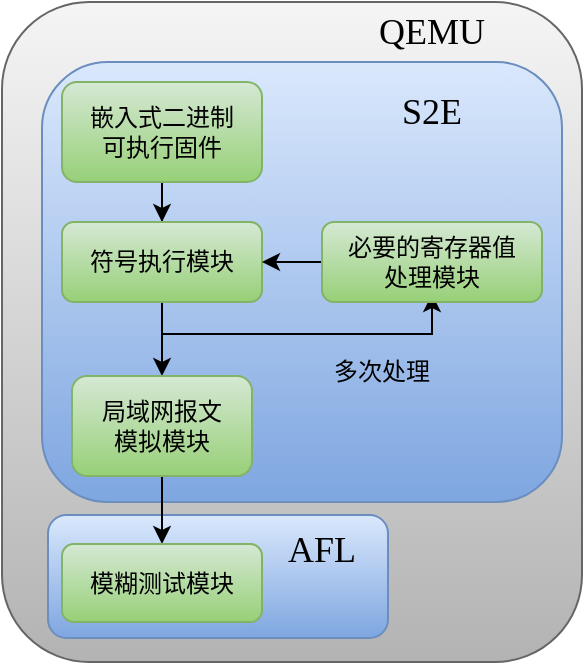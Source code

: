 <mxfile version="18.1.1" type="github" pages="6">
  <diagram id="nE82t7Sst-BgRWtlC8uI" name="系统结构">
    <mxGraphModel dx="1038" dy="527" grid="1" gridSize="10" guides="1" tooltips="1" connect="1" arrows="1" fold="1" page="1" pageScale="1" pageWidth="827" pageHeight="1169" math="0" shadow="0">
      <root>
        <mxCell id="0" />
        <mxCell id="1" parent="0" />
        <mxCell id="rAHRE5KFRPkHDP4VCmhV-14" value="" style="rounded=1;whiteSpace=wrap;html=1;fontFamily=Lucida Console;fillColor=#f5f5f5;gradientColor=#b3b3b3;strokeColor=#666666;" parent="1" vertex="1">
          <mxGeometry x="180" y="130" width="290" height="330" as="geometry" />
        </mxCell>
        <mxCell id="rAHRE5KFRPkHDP4VCmhV-17" value="" style="rounded=1;whiteSpace=wrap;html=1;strokeWidth=1;fontFamily=Lucida Console;fillColor=#dae8fc;gradientColor=#7ea6e0;strokeColor=#6c8ebf;" parent="1" vertex="1">
          <mxGeometry x="200" y="160" width="260" height="220" as="geometry" />
        </mxCell>
        <mxCell id="rAHRE5KFRPkHDP4VCmhV-6" style="edgeStyle=orthogonalEdgeStyle;rounded=0;orthogonalLoop=1;jettySize=auto;html=1;fontFamily=Lucida Console;" parent="1" source="rAHRE5KFRPkHDP4VCmhV-1" target="rAHRE5KFRPkHDP4VCmhV-2" edge="1">
          <mxGeometry relative="1" as="geometry" />
        </mxCell>
        <mxCell id="rAHRE5KFRPkHDP4VCmhV-1" value="&lt;div&gt;嵌入式二进制&lt;/div&gt;&lt;div&gt;可执行固件&lt;/div&gt;" style="rounded=1;whiteSpace=wrap;html=1;fontFamily=Lucida Console;fillColor=#d5e8d4;gradientColor=#97d077;strokeColor=#82b366;" parent="1" vertex="1">
          <mxGeometry x="210" y="170" width="100" height="50" as="geometry" />
        </mxCell>
        <mxCell id="rAHRE5KFRPkHDP4VCmhV-7" style="edgeStyle=orthogonalEdgeStyle;rounded=0;orthogonalLoop=1;jettySize=auto;html=1;fontFamily=Lucida Console;" parent="1" source="rAHRE5KFRPkHDP4VCmhV-2" target="rAHRE5KFRPkHDP4VCmhV-4" edge="1">
          <mxGeometry relative="1" as="geometry" />
        </mxCell>
        <mxCell id="rAHRE5KFRPkHDP4VCmhV-10" style="edgeStyle=orthogonalEdgeStyle;rounded=0;orthogonalLoop=1;jettySize=auto;html=1;entryX=0.5;entryY=1;entryDx=0;entryDy=0;fontFamily=Lucida Console;" parent="1" edge="1">
          <mxGeometry relative="1" as="geometry">
            <Array as="points">
              <mxPoint x="260" y="296" />
              <mxPoint x="395" y="296" />
            </Array>
            <mxPoint x="260" y="276" as="sourcePoint" />
            <mxPoint x="395" y="276" as="targetPoint" />
          </mxGeometry>
        </mxCell>
        <mxCell id="rAHRE5KFRPkHDP4VCmhV-2" value="符号执行模块" style="rounded=1;whiteSpace=wrap;html=1;fontFamily=Lucida Console;fillColor=#d5e8d4;gradientColor=#97d077;strokeColor=#82b366;" parent="1" vertex="1">
          <mxGeometry x="210" y="240" width="100" height="40" as="geometry" />
        </mxCell>
        <mxCell id="rAHRE5KFRPkHDP4VCmhV-11" style="edgeStyle=orthogonalEdgeStyle;rounded=0;orthogonalLoop=1;jettySize=auto;html=1;entryX=1;entryY=0.5;entryDx=0;entryDy=0;fontFamily=Lucida Console;" parent="1" source="rAHRE5KFRPkHDP4VCmhV-3" target="rAHRE5KFRPkHDP4VCmhV-2" edge="1">
          <mxGeometry relative="1" as="geometry" />
        </mxCell>
        <mxCell id="rAHRE5KFRPkHDP4VCmhV-3" value="&lt;div&gt;必要的寄存器值&lt;/div&gt;&lt;div&gt;处理模块&lt;/div&gt;" style="rounded=1;whiteSpace=wrap;html=1;fontFamily=Lucida Console;fillColor=#d5e8d4;gradientColor=#97d077;strokeColor=#82b366;" parent="1" vertex="1">
          <mxGeometry x="340" y="240" width="110" height="40" as="geometry" />
        </mxCell>
        <mxCell id="rAHRE5KFRPkHDP4VCmhV-19" value="" style="rounded=1;whiteSpace=wrap;html=1;fontFamily=Lucida Console;fillColor=#dae8fc;gradientColor=#7ea6e0;strokeColor=#6c8ebf;" parent="1" vertex="1">
          <mxGeometry x="203" y="386.5" width="170" height="61.5" as="geometry" />
        </mxCell>
        <mxCell id="rAHRE5KFRPkHDP4VCmhV-12" style="edgeStyle=orthogonalEdgeStyle;rounded=0;orthogonalLoop=1;jettySize=auto;html=1;entryX=0.5;entryY=0;entryDx=0;entryDy=0;fontFamily=Lucida Console;" parent="1" source="rAHRE5KFRPkHDP4VCmhV-4" target="rAHRE5KFRPkHDP4VCmhV-5" edge="1">
          <mxGeometry relative="1" as="geometry" />
        </mxCell>
        <mxCell id="rAHRE5KFRPkHDP4VCmhV-4" value="&lt;div&gt;局域网报文&lt;/div&gt;&lt;div&gt;模拟模块&lt;/div&gt;" style="rounded=1;whiteSpace=wrap;html=1;fontFamily=Lucida Console;fillColor=#d5e8d4;gradientColor=#97d077;strokeColor=#82b366;" parent="1" vertex="1">
          <mxGeometry x="215" y="317" width="90" height="50" as="geometry" />
        </mxCell>
        <mxCell id="rAHRE5KFRPkHDP4VCmhV-5" value="模糊测试模块" style="rounded=1;whiteSpace=wrap;html=1;fontFamily=Lucida Console;fillColor=#d5e8d4;gradientColor=#97d077;strokeColor=#82b366;" parent="1" vertex="1">
          <mxGeometry x="210" y="401" width="100" height="39" as="geometry" />
        </mxCell>
        <mxCell id="rAHRE5KFRPkHDP4VCmhV-13" value="多次处理" style="text;html=1;strokeColor=none;fillColor=none;align=center;verticalAlign=middle;whiteSpace=wrap;rounded=0;fontFamily=Lucida Console;" parent="1" vertex="1">
          <mxGeometry x="340" y="300" width="60" height="30" as="geometry" />
        </mxCell>
        <mxCell id="rAHRE5KFRPkHDP4VCmhV-15" value="QEMU" style="text;html=1;strokeColor=none;fillColor=none;align=center;verticalAlign=middle;whiteSpace=wrap;rounded=0;dashed=1;fontFamily=Lucida Console;fontSize=18;" parent="1" vertex="1">
          <mxGeometry x="365" y="130" width="60" height="30" as="geometry" />
        </mxCell>
        <mxCell id="rAHRE5KFRPkHDP4VCmhV-18" value="S2E" style="text;html=1;strokeColor=none;fillColor=none;align=center;verticalAlign=middle;whiteSpace=wrap;rounded=0;dashed=1;fontFamily=Lucida Console;fontSize=18;" parent="1" vertex="1">
          <mxGeometry x="365" y="170" width="60" height="30" as="geometry" />
        </mxCell>
        <mxCell id="rAHRE5KFRPkHDP4VCmhV-20" value="AFL" style="text;html=1;strokeColor=none;fillColor=none;align=center;verticalAlign=middle;whiteSpace=wrap;rounded=0;dashed=1;fontFamily=Lucida Console;fontSize=18;" parent="1" vertex="1">
          <mxGeometry x="310" y="388.5" width="60" height="31.5" as="geometry" />
        </mxCell>
      </root>
    </mxGraphModel>
  </diagram>
  <diagram id="QO6tgRFM_uS9HsGCGXgm" name="寄存器">
    <mxGraphModel dx="1038" dy="527" grid="1" gridSize="10" guides="1" tooltips="1" connect="1" arrows="1" fold="1" page="1" pageScale="1" pageWidth="827" pageHeight="1169" math="0" shadow="0">
      <root>
        <mxCell id="0" />
        <mxCell id="1" parent="0" />
        <mxCell id="sjK3bK2tMlIkLwq6b-C--11" style="edgeStyle=orthogonalEdgeStyle;rounded=0;orthogonalLoop=1;jettySize=auto;html=1;entryX=0;entryY=0.5;entryDx=0;entryDy=0;fontFamily=Lucida Console;fontSize=12;" parent="1" source="p0mA4CcjupdVkxjA83lO-1" target="sjK3bK2tMlIkLwq6b-C--1" edge="1">
          <mxGeometry relative="1" as="geometry" />
        </mxCell>
        <mxCell id="xzRoaH3L9oUf6qEcPGD4-3" style="edgeStyle=orthogonalEdgeStyle;rounded=0;orthogonalLoop=1;jettySize=auto;html=1;entryX=0;entryY=0.25;entryDx=0;entryDy=0;" parent="1" source="p0mA4CcjupdVkxjA83lO-1" target="p0mA4CcjupdVkxjA83lO-2" edge="1">
          <mxGeometry relative="1" as="geometry">
            <Array as="points">
              <mxPoint x="150" y="265" />
              <mxPoint x="150" y="138" />
            </Array>
          </mxGeometry>
        </mxCell>
        <mxCell id="p0mA4CcjupdVkxjA83lO-1" value="改变状态" style="rounded=1;whiteSpace=wrap;html=1;fontFamily=Lucida Console;fontSize=12;strokeWidth=1;fillColor=#dae8fc;gradientColor=#7ea6e0;strokeColor=#6c8ebf;" parent="1" vertex="1">
          <mxGeometry x="181.25" y="245" width="74.5" height="30" as="geometry" />
        </mxCell>
        <mxCell id="sjK3bK2tMlIkLwq6b-C--5" style="edgeStyle=orthogonalEdgeStyle;rounded=0;orthogonalLoop=1;jettySize=auto;html=1;fontFamily=Lucida Console;fontSize=12;" parent="1" source="p0mA4CcjupdVkxjA83lO-2" target="p0mA4CcjupdVkxjA83lO-4" edge="1">
          <mxGeometry relative="1" as="geometry" />
        </mxCell>
        <mxCell id="sjK3bK2tMlIkLwq6b-C--14" style="edgeStyle=orthogonalEdgeStyle;rounded=0;orthogonalLoop=1;jettySize=auto;html=1;entryX=0.5;entryY=0;entryDx=0;entryDy=0;fontFamily=Lucida Console;fontSize=12;" parent="1" source="p0mA4CcjupdVkxjA83lO-2" target="sjK3bK2tMlIkLwq6b-C--4" edge="1">
          <mxGeometry relative="1" as="geometry" />
        </mxCell>
        <mxCell id="p0mA4CcjupdVkxjA83lO-2" value="&lt;div style=&quot;font-size: 12px&quot;&gt;监测寄存器写&lt;/div&gt;" style="rounded=1;whiteSpace=wrap;html=1;fontFamily=Lucida Console;fontSize=12;strokeWidth=1;fillColor=#dae8fc;gradientColor=#7ea6e0;strokeColor=#6c8ebf;" parent="1" vertex="1">
          <mxGeometry x="177" y="130" width="83" height="30" as="geometry" />
        </mxCell>
        <mxCell id="sjK3bK2tMlIkLwq6b-C--6" style="edgeStyle=orthogonalEdgeStyle;rounded=0;orthogonalLoop=1;jettySize=auto;html=1;fontFamily=Lucida Console;fontSize=12;" parent="1" source="p0mA4CcjupdVkxjA83lO-4" target="p0mA4CcjupdVkxjA83lO-1" edge="1">
          <mxGeometry relative="1" as="geometry">
            <Array as="points">
              <mxPoint x="218" y="270" />
              <mxPoint x="218" y="270" />
            </Array>
          </mxGeometry>
        </mxCell>
        <mxCell id="xzRoaH3L9oUf6qEcPGD4-1" style="edgeStyle=orthogonalEdgeStyle;rounded=0;orthogonalLoop=1;jettySize=auto;html=1;entryX=0;entryY=0.25;entryDx=0;entryDy=0;" parent="1" source="p0mA4CcjupdVkxjA83lO-4" target="p0mA4CcjupdVkxjA83lO-2" edge="1">
          <mxGeometry relative="1" as="geometry">
            <Array as="points">
              <mxPoint x="150" y="200" />
              <mxPoint x="150" y="138" />
            </Array>
          </mxGeometry>
        </mxCell>
        <mxCell id="p0mA4CcjupdVkxjA83lO-4" value="&lt;div style=&quot;font-size: 13px&quot;&gt;&lt;font style=&quot;font-size: 13px&quot;&gt;状态变化&lt;/font&gt;&lt;/div&gt;&lt;div style=&quot;font-size: 13px&quot;&gt;&lt;font style=&quot;font-size: 13px&quot;&gt;条件触发&lt;/font&gt;&lt;/div&gt;" style="rhombus;whiteSpace=wrap;html=1;fontFamily=Lucida Console;fontSize=13;strokeWidth=1;fillColor=#fff2cc;gradientColor=#ffd966;strokeColor=#d6b656;" parent="1" vertex="1">
          <mxGeometry x="163.5" y="175" width="110" height="50" as="geometry" />
        </mxCell>
        <mxCell id="sjK3bK2tMlIkLwq6b-C--15" style="edgeStyle=orthogonalEdgeStyle;rounded=0;orthogonalLoop=1;jettySize=auto;html=1;entryX=0.5;entryY=0;entryDx=0;entryDy=0;fontFamily=Lucida Console;fontSize=12;" parent="1" source="sjK3bK2tMlIkLwq6b-C--1" target="sjK3bK2tMlIkLwq6b-C--3" edge="1">
          <mxGeometry relative="1" as="geometry" />
        </mxCell>
        <mxCell id="sjK3bK2tMlIkLwq6b-C--1" value="判别状态" style="rhombus;whiteSpace=wrap;html=1;fontFamily=Lucida Console;fontSize=12;strokeWidth=1;fillColor=#fff2cc;gradientColor=#ffd966;strokeColor=#d6b656;" parent="1" vertex="1">
          <mxGeometry x="293" y="240" width="79" height="40" as="geometry" />
        </mxCell>
        <mxCell id="sjK3bK2tMlIkLwq6b-C--18" style="edgeStyle=orthogonalEdgeStyle;rounded=0;orthogonalLoop=1;jettySize=auto;html=1;entryX=1;entryY=0.5;entryDx=0;entryDy=0;fontFamily=Lucida Console;fontSize=12;" parent="1" source="sjK3bK2tMlIkLwq6b-C--3" target="sjK3bK2tMlIkLwq6b-C--16" edge="1">
          <mxGeometry relative="1" as="geometry" />
        </mxCell>
        <mxCell id="sjK3bK2tMlIkLwq6b-C--3" value="改变返回值" style="rounded=1;whiteSpace=wrap;html=1;fontFamily=Lucida Console;fontSize=12;strokeWidth=1;fillColor=#dae8fc;gradientColor=#7ea6e0;strokeColor=#6c8ebf;" parent="1" vertex="1">
          <mxGeometry x="294" y="300" width="77" height="30" as="geometry" />
        </mxCell>
        <mxCell id="xzRoaH3L9oUf6qEcPGD4-4" style="edgeStyle=orthogonalEdgeStyle;rounded=0;orthogonalLoop=1;jettySize=auto;html=1;entryX=0.5;entryY=0;entryDx=0;entryDy=0;" parent="1" source="sjK3bK2tMlIkLwq6b-C--4" target="sjK3bK2tMlIkLwq6b-C--1" edge="1">
          <mxGeometry relative="1" as="geometry" />
        </mxCell>
        <mxCell id="sjK3bK2tMlIkLwq6b-C--4" value="监测寄存器读" style="rounded=1;whiteSpace=wrap;html=1;fontFamily=Lucida Console;fontSize=12;strokeWidth=1;fillColor=#dae8fc;gradientColor=#7ea6e0;strokeColor=#6c8ebf;" parent="1" vertex="1">
          <mxGeometry x="289" y="182.5" width="87" height="35" as="geometry" />
        </mxCell>
        <mxCell id="sjK3bK2tMlIkLwq6b-C--16" value="生成符号值或具体值" style="rounded=1;whiteSpace=wrap;html=1;fontFamily=Lucida Console;fontSize=12;strokeWidth=1;fillColor=#dae8fc;gradientColor=#7ea6e0;strokeColor=#6c8ebf;" parent="1" vertex="1">
          <mxGeometry x="153.5" y="297.5" width="120" height="35" as="geometry" />
        </mxCell>
      </root>
    </mxGraphModel>
  </diagram>
  <diagram id="dLi7Fgwwqg6hsa0oKMWj" name="简单寄存器">
    <mxGraphModel dx="1038" dy="527" grid="1" gridSize="10" guides="1" tooltips="1" connect="1" arrows="1" fold="1" page="1" pageScale="1" pageWidth="827" pageHeight="1169" math="0" shadow="0">
      <root>
        <mxCell id="0" />
        <mxCell id="1" parent="0" />
        <mxCell id="0J7h_9KJz-B0SUihUd5I-4" style="edgeStyle=orthogonalEdgeStyle;rounded=0;orthogonalLoop=1;jettySize=auto;html=1;entryX=0.5;entryY=0;entryDx=0;entryDy=0;fontFamily=Lucida Console;fontSize=12;" parent="1" source="0J7h_9KJz-B0SUihUd5I-1" target="0J7h_9KJz-B0SUihUd5I-2" edge="1">
          <mxGeometry relative="1" as="geometry" />
        </mxCell>
        <mxCell id="0J7h_9KJz-B0SUihUd5I-1" value="输入固件" style="rounded=1;whiteSpace=wrap;html=1;fontFamily=Lucida Console;fontSize=12;strokeWidth=1;fillColor=#f5f5f5;gradientColor=#b3b3b3;strokeColor=#666666;" parent="1" vertex="1">
          <mxGeometry x="240" y="140" width="100" height="50" as="geometry" />
        </mxCell>
        <mxCell id="0J7h_9KJz-B0SUihUd5I-5" style="edgeStyle=orthogonalEdgeStyle;rounded=0;orthogonalLoop=1;jettySize=auto;html=1;fontFamily=Lucida Console;fontSize=12;" parent="1" source="0J7h_9KJz-B0SUihUd5I-2" target="0J7h_9KJz-B0SUihUd5I-3" edge="1">
          <mxGeometry relative="1" as="geometry" />
        </mxCell>
        <mxCell id="0J7h_9KJz-B0SUihUd5I-2" value="&lt;div&gt;特殊寄存器&lt;/div&gt;&lt;div&gt;特殊处理&lt;/div&gt;" style="rounded=1;whiteSpace=wrap;html=1;fontFamily=Lucida Console;fontSize=12;strokeWidth=1;fillColor=#f5f5f5;gradientColor=#b3b3b3;strokeColor=#666666;" parent="1" vertex="1">
          <mxGeometry x="240" y="210" width="100" height="50" as="geometry" />
        </mxCell>
        <mxCell id="0J7h_9KJz-B0SUihUd5I-3" value="&lt;div&gt;其余寄存器&lt;/div&gt;&lt;div&gt;交给符号执行&lt;br&gt;&lt;/div&gt;" style="rounded=1;whiteSpace=wrap;html=1;fontFamily=Lucida Console;fontSize=12;strokeWidth=1;fillColor=#f5f5f5;gradientColor=#b3b3b3;strokeColor=#666666;" parent="1" vertex="1">
          <mxGeometry x="240" y="280" width="100" height="50" as="geometry" />
        </mxCell>
      </root>
    </mxGraphModel>
  </diagram>
  <diagram id="5a1l8ZWmhHncDZ0eMIBK" name="normal-peripheral">
    <mxGraphModel dx="1038" dy="527" grid="1" gridSize="10" guides="1" tooltips="1" connect="1" arrows="1" fold="1" page="1" pageScale="1" pageWidth="827" pageHeight="1169" math="0" shadow="0">
      <root>
        <mxCell id="0" />
        <mxCell id="1" parent="0" />
        <mxCell id="ckRPrLF6z9kvrbaR56zv-40" value="" style="rounded=1;whiteSpace=wrap;html=1;fontSize=11;fillColor=#d5e8d4;strokeColor=#82b366;" parent="1" vertex="1">
          <mxGeometry x="401" y="320.5" width="239" height="79.5" as="geometry" />
        </mxCell>
        <mxCell id="ckRPrLF6z9kvrbaR56zv-37" value="" style="rounded=1;whiteSpace=wrap;html=1;fillColor=#d5e8d4;strokeColor=#82b366;" parent="1" vertex="1">
          <mxGeometry x="280" y="229" width="250" height="60" as="geometry" />
        </mxCell>
        <mxCell id="ckRPrLF6z9kvrbaR56zv-36" style="edgeStyle=orthogonalEdgeStyle;rounded=0;orthogonalLoop=1;jettySize=auto;html=1;entryX=0.5;entryY=0;entryDx=0;entryDy=0;" parent="1" source="ckRPrLF6z9kvrbaR56zv-1" target="ckRPrLF6z9kvrbaR56zv-4" edge="1">
          <mxGeometry relative="1" as="geometry">
            <Array as="points">
              <mxPoint x="335" y="230" />
              <mxPoint x="335" y="230" />
            </Array>
          </mxGeometry>
        </mxCell>
        <mxCell id="ckRPrLF6z9kvrbaR56zv-1" value="s2e 符号执行框架" style="rounded=1;whiteSpace=wrap;html=1;fillColor=#dae8fc;strokeColor=#6c8ebf;" parent="1" vertex="1">
          <mxGeometry x="284.25" y="180" width="107.5" height="40" as="geometry" />
        </mxCell>
        <mxCell id="ckRPrLF6z9kvrbaR56zv-42" style="edgeStyle=orthogonalEdgeStyle;rounded=0;orthogonalLoop=1;jettySize=auto;html=1;fontSize=11;" parent="1" source="ckRPrLF6z9kvrbaR56zv-4" target="ckRPrLF6z9kvrbaR56zv-16" edge="1">
          <mxGeometry relative="1" as="geometry">
            <Array as="points">
              <mxPoint x="340" y="300" />
              <mxPoint x="340" y="300" />
            </Array>
          </mxGeometry>
        </mxCell>
        <mxCell id="ckRPrLF6z9kvrbaR56zv-4" value="初始化数字值V" style="rounded=1;whiteSpace=wrap;html=1;fillColor=#dae8fc;strokeColor=#6c8ebf;" parent="1" vertex="1">
          <mxGeometry x="287.5" y="242" width="95" height="40" as="geometry" />
        </mxCell>
        <mxCell id="ckRPrLF6z9kvrbaR56zv-39" style="edgeStyle=orthogonalEdgeStyle;rounded=0;orthogonalLoop=1;jettySize=auto;html=1;entryX=0.801;entryY=0.994;entryDx=0;entryDy=0;entryPerimeter=0;fontSize=11;" parent="1" source="ckRPrLF6z9kvrbaR56zv-5" target="ckRPrLF6z9kvrbaR56zv-8" edge="1">
          <mxGeometry relative="1" as="geometry">
            <Array as="points">
              <mxPoint x="560" y="330" />
              <mxPoint x="484" y="330" />
            </Array>
          </mxGeometry>
        </mxCell>
        <mxCell id="ckRPrLF6z9kvrbaR56zv-5" value="对V 赋值" style="rounded=1;whiteSpace=wrap;html=1;fillColor=#dae8fc;strokeColor=#6c8ebf;" parent="1" vertex="1">
          <mxGeometry x="550" y="343.5" width="80" height="35" as="geometry" />
        </mxCell>
        <mxCell id="ckRPrLF6z9kvrbaR56zv-28" style="edgeStyle=orthogonalEdgeStyle;rounded=0;orthogonalLoop=1;jettySize=auto;html=1;" parent="1" source="ckRPrLF6z9kvrbaR56zv-6" target="ckRPrLF6z9kvrbaR56zv-8" edge="1">
          <mxGeometry relative="1" as="geometry">
            <Array as="points">
              <mxPoint x="469" y="320" />
              <mxPoint x="469" y="320" />
            </Array>
          </mxGeometry>
        </mxCell>
        <mxCell id="ckRPrLF6z9kvrbaR56zv-32" style="edgeStyle=orthogonalEdgeStyle;rounded=0;orthogonalLoop=1;jettySize=auto;html=1;entryX=0;entryY=0.5;entryDx=0;entryDy=0;" parent="1" source="ckRPrLF6z9kvrbaR56zv-6" target="ckRPrLF6z9kvrbaR56zv-5" edge="1">
          <mxGeometry relative="1" as="geometry" />
        </mxCell>
        <mxCell id="ckRPrLF6z9kvrbaR56zv-6" value="&lt;div&gt;根据内存地址&lt;/div&gt;&lt;div&gt;进行判断&lt;/div&gt;" style="rhombus;whiteSpace=wrap;html=1;fillColor=#fff2cc;strokeColor=#d6b656;" parent="1" vertex="1">
          <mxGeometry x="414" y="329" width="110" height="64" as="geometry" />
        </mxCell>
        <mxCell id="ckRPrLF6z9kvrbaR56zv-25" style="edgeStyle=orthogonalEdgeStyle;rounded=0;orthogonalLoop=1;jettySize=auto;html=1;entryX=1;entryY=0.5;entryDx=0;entryDy=0;" parent="1" source="ckRPrLF6z9kvrbaR56zv-8" target="ckRPrLF6z9kvrbaR56zv-1" edge="1">
          <mxGeometry relative="1" as="geometry">
            <Array as="points">
              <mxPoint x="440" y="200" />
            </Array>
          </mxGeometry>
        </mxCell>
        <mxCell id="ckRPrLF6z9kvrbaR56zv-8" value="&lt;div&gt;利用V生成具体&lt;/div&gt;&lt;div&gt;或符号值&lt;/div&gt;" style="rounded=1;whiteSpace=wrap;html=1;fillColor=#dae8fc;strokeColor=#6c8ebf;" parent="1" vertex="1">
          <mxGeometry x="407" y="240" width="96" height="40" as="geometry" />
        </mxCell>
        <mxCell id="ckRPrLF6z9kvrbaR56zv-30" style="edgeStyle=orthogonalEdgeStyle;rounded=0;orthogonalLoop=1;jettySize=auto;html=1;entryX=0;entryY=0.5;entryDx=0;entryDy=0;" parent="1" source="ckRPrLF6z9kvrbaR56zv-16" target="ckRPrLF6z9kvrbaR56zv-6" edge="1">
          <mxGeometry relative="1" as="geometry" />
        </mxCell>
        <mxCell id="ckRPrLF6z9kvrbaR56zv-16" value="传入的参数" style="swimlane;fontStyle=0;childLayout=stackLayout;horizontal=1;startSize=30;horizontalStack=0;resizeParent=1;resizeParentMax=0;resizeLast=0;collapsible=1;marginBottom=0;fillColor=#dae8fc;strokeColor=#6c8ebf;" parent="1" vertex="1">
          <mxGeometry x="288" y="300" width="95" height="120" as="geometry" />
        </mxCell>
        <mxCell id="ckRPrLF6z9kvrbaR56zv-17" value="寄存器内存地址" style="text;strokeColor=#82b366;fillColor=#d5e8d4;align=left;verticalAlign=middle;spacingLeft=4;spacingRight=4;overflow=hidden;points=[[0,0.5],[1,0.5]];portConstraint=eastwest;rotatable=0;" parent="ckRPrLF6z9kvrbaR56zv-16" vertex="1">
          <mxGeometry y="30" width="95" height="30" as="geometry" />
        </mxCell>
        <mxCell id="ckRPrLF6z9kvrbaR56zv-18" value="寄存器内的值" style="text;strokeColor=#6c8ebf;fillColor=#dae8fc;align=left;verticalAlign=middle;spacingLeft=4;spacingRight=4;overflow=hidden;points=[[0,0.5],[1,0.5]];portConstraint=eastwest;rotatable=0;" parent="ckRPrLF6z9kvrbaR56zv-16" vertex="1">
          <mxGeometry y="60" width="95" height="30" as="geometry" />
        </mxCell>
        <mxCell id="ckRPrLF6z9kvrbaR56zv-19" value="指向 V 的指针" style="text;strokeColor=#82b366;fillColor=#d5e8d4;align=left;verticalAlign=middle;spacingLeft=4;spacingRight=4;overflow=hidden;points=[[0,0.5],[1,0.5]];portConstraint=eastwest;rotatable=0;" parent="ckRPrLF6z9kvrbaR56zv-16" vertex="1">
          <mxGeometry y="90" width="95" height="30" as="geometry" />
        </mxCell>
        <mxCell id="ckRPrLF6z9kvrbaR56zv-38" value="&lt;div style=&quot;font-size: 11px;&quot;&gt;监&lt;/div&gt;&lt;div style=&quot;font-size: 11px;&quot;&gt;控&lt;/div&gt;&lt;div style=&quot;font-size: 11px;&quot;&gt;函&lt;/div&gt;&lt;div style=&quot;font-size: 11px;&quot;&gt;数&lt;/div&gt;" style="text;html=1;strokeColor=none;fillColor=none;align=center;verticalAlign=middle;whiteSpace=wrap;rounded=0;fontSize=11;" parent="1" vertex="1">
          <mxGeometry x="500" y="229" width="32" height="60" as="geometry" />
        </mxCell>
        <mxCell id="ckRPrLF6z9kvrbaR56zv-41" value="具体函数" style="text;html=1;strokeColor=none;fillColor=none;align=center;verticalAlign=middle;whiteSpace=wrap;rounded=0;fontSize=11;" parent="1" vertex="1">
          <mxGeometry x="575" y="318" width="60" height="30" as="geometry" />
        </mxCell>
      </root>
    </mxGraphModel>
  </diagram>
  <diagram id="0EYNLafy1CXaOQUrjuML" name="ETH block">
    <mxGraphModel dx="1038" dy="527" grid="1" gridSize="10" guides="1" tooltips="1" connect="1" arrows="1" fold="1" page="1" pageScale="1" pageWidth="827" pageHeight="1169" math="0" shadow="0">
      <root>
        <mxCell id="0" />
        <mxCell id="1" parent="0" />
        <mxCell id="NP2Zr7fTc2TJIHVX4eCN-40" value="" style="rounded=0;whiteSpace=wrap;html=1;fontSize=11;fillColor=#f8cecc;strokeColor=#b85450;" parent="1" vertex="1">
          <mxGeometry x="50" y="80" width="60" height="270" as="geometry" />
        </mxCell>
        <mxCell id="NP2Zr7fTc2TJIHVX4eCN-38" value="" style="rounded=0;whiteSpace=wrap;html=1;fontSize=11;fillColor=#fff2cc;strokeColor=#d6b656;" parent="1" vertex="1">
          <mxGeometry x="120" y="80" width="220" height="270" as="geometry" />
        </mxCell>
        <mxCell id="NP2Zr7fTc2TJIHVX4eCN-29" style="edgeStyle=orthogonalEdgeStyle;rounded=0;orthogonalLoop=1;jettySize=auto;html=1;fontSize=11;startArrow=classic;startFill=1;entryX=0.001;entryY=0.347;entryDx=0;entryDy=0;entryPerimeter=0;" parent="1" source="NP2Zr7fTc2TJIHVX4eCN-22" target="NP2Zr7fTc2TJIHVX4eCN-20" edge="1">
          <mxGeometry relative="1" as="geometry">
            <mxPoint x="350" y="170" as="targetPoint" />
            <Array as="points">
              <mxPoint x="350" y="170" />
            </Array>
          </mxGeometry>
        </mxCell>
        <mxCell id="NP2Zr7fTc2TJIHVX4eCN-22" value="" style="rounded=0;whiteSpace=wrap;html=1;fontSize=11;fillColor=#dae8fc;strokeColor=#6c8ebf;" parent="1" vertex="1">
          <mxGeometry x="124" y="140" width="210" height="60" as="geometry" />
        </mxCell>
        <mxCell id="NP2Zr7fTc2TJIHVX4eCN-31" value="MDC" style="edgeStyle=orthogonalEdgeStyle;rounded=0;orthogonalLoop=1;jettySize=auto;html=1;entryX=0;entryY=0.75;entryDx=0;entryDy=0;fontSize=11;startArrow=none;startFill=0;" parent="1" source="NP2Zr7fTc2TJIHVX4eCN-20" target="NP2Zr7fTc2TJIHVX4eCN-17" edge="1">
          <mxGeometry relative="1" as="geometry">
            <Array as="points">
              <mxPoint x="550" y="275" />
              <mxPoint x="550" y="275" />
            </Array>
          </mxGeometry>
        </mxCell>
        <mxCell id="NP2Zr7fTc2TJIHVX4eCN-20" value="" style="rounded=0;whiteSpace=wrap;html=1;fontSize=11;fillColor=#dae8fc;strokeColor=#6c8ebf;" parent="1" vertex="1">
          <mxGeometry x="355" y="80" width="170" height="260" as="geometry" />
        </mxCell>
        <mxCell id="NP2Zr7fTc2TJIHVX4eCN-19" value="" style="rounded=0;whiteSpace=wrap;html=1;fontSize=11;fillColor=#dae8fc;strokeColor=#6c8ebf;" parent="1" vertex="1">
          <mxGeometry x="235" y="235" width="90" height="110" as="geometry" />
        </mxCell>
        <mxCell id="NP2Zr7fTc2TJIHVX4eCN-1" value="AHB Slave interface" style="rounded=0;whiteSpace=wrap;html=1;fontSize=11;rotation=-90;fillColor=#d5e8d4;strokeColor=#82b366;" parent="1" vertex="1">
          <mxGeometry x="20" y="150" width="120" height="30" as="geometry" />
        </mxCell>
        <mxCell id="NP2Zr7fTc2TJIHVX4eCN-3" value="&lt;div&gt;Bus matrix&lt;/div&gt;" style="shape=trapezoid;perimeter=trapezoidPerimeter;whiteSpace=wrap;html=1;fixedSize=1;fontSize=11;rotation=-90;fillColor=#d5e8d4;strokeColor=#82b366;" parent="1" vertex="1">
          <mxGeometry x="25" y="280" width="110" height="20" as="geometry" />
        </mxCell>
        <mxCell id="NP2Zr7fTc2TJIHVX4eCN-24" style="edgeStyle=orthogonalEdgeStyle;rounded=0;orthogonalLoop=1;jettySize=auto;html=1;fontSize=11;" parent="1" source="NP2Zr7fTc2TJIHVX4eCN-5" target="NP2Zr7fTc2TJIHVX4eCN-3" edge="1">
          <mxGeometry relative="1" as="geometry" />
        </mxCell>
        <mxCell id="NP2Zr7fTc2TJIHVX4eCN-25" style="edgeStyle=orthogonalEdgeStyle;rounded=0;orthogonalLoop=1;jettySize=auto;html=1;fontSize=11;" parent="1" source="NP2Zr7fTc2TJIHVX4eCN-5" target="NP2Zr7fTc2TJIHVX4eCN-19" edge="1">
          <mxGeometry relative="1" as="geometry" />
        </mxCell>
        <mxCell id="NP2Zr7fTc2TJIHVX4eCN-5" value="&lt;div&gt;Ethenet&lt;/div&gt;&lt;div&gt;DMA&lt;br&gt;&lt;/div&gt;" style="rounded=0;whiteSpace=wrap;html=1;fontSize=11;fillColor=#d5e8d4;strokeColor=#82b366;" parent="1" vertex="1">
          <mxGeometry x="140" y="270" width="60" height="40" as="geometry" />
        </mxCell>
        <mxCell id="NP2Zr7fTc2TJIHVX4eCN-23" style="edgeStyle=orthogonalEdgeStyle;rounded=0;orthogonalLoop=1;jettySize=auto;html=1;fontSize=11;startArrow=classic;startFill=1;exitX=0.004;exitY=0.451;exitDx=0;exitDy=0;exitPerimeter=0;entryX=0.481;entryY=0.974;entryDx=0;entryDy=0;entryPerimeter=0;" parent="1" source="NP2Zr7fTc2TJIHVX4eCN-22" target="NP2Zr7fTc2TJIHVX4eCN-1" edge="1">
          <mxGeometry relative="1" as="geometry">
            <mxPoint x="125" y="135" as="sourcePoint" />
            <mxPoint x="110" y="167" as="targetPoint" />
          </mxGeometry>
        </mxCell>
        <mxCell id="NP2Zr7fTc2TJIHVX4eCN-6" value="&lt;div&gt;DMA control &amp;amp;&lt;/div&gt;&lt;div&gt;status register&lt;br&gt;&lt;/div&gt;" style="rounded=0;whiteSpace=wrap;html=1;fontSize=11;fillColor=#d5e8d4;strokeColor=#82b366;" parent="1" vertex="1">
          <mxGeometry x="134" y="147.5" width="90" height="45" as="geometry" />
        </mxCell>
        <mxCell id="NP2Zr7fTc2TJIHVX4eCN-7" value="&lt;div&gt;Operation mode&lt;/div&gt;&lt;div&gt;register&lt;br&gt;&lt;/div&gt;" style="rounded=0;whiteSpace=wrap;html=1;fontSize=11;fillColor=#d5e8d4;strokeColor=#82b366;" parent="1" vertex="1">
          <mxGeometry x="234" y="147.5" width="90" height="45" as="geometry" />
        </mxCell>
        <mxCell id="NP2Zr7fTc2TJIHVX4eCN-26" style="edgeStyle=orthogonalEdgeStyle;rounded=0;orthogonalLoop=1;jettySize=auto;html=1;fontSize=11;startArrow=classic;startFill=1;" parent="1" source="NP2Zr7fTc2TJIHVX4eCN-8" edge="1">
          <mxGeometry relative="1" as="geometry">
            <mxPoint x="355" y="265" as="targetPoint" />
            <Array as="points">
              <mxPoint x="355" y="265" />
            </Array>
          </mxGeometry>
        </mxCell>
        <mxCell id="NP2Zr7fTc2TJIHVX4eCN-8" value="&lt;div&gt;2 Kbyte&lt;/div&gt;&lt;div&gt;RX FIFO&lt;br&gt;&lt;/div&gt;" style="rounded=0;whiteSpace=wrap;html=1;fontSize=11;fillColor=#d5e8d4;strokeColor=#82b366;" parent="1" vertex="1">
          <mxGeometry x="245" y="245" width="70" height="40" as="geometry" />
        </mxCell>
        <mxCell id="NP2Zr7fTc2TJIHVX4eCN-28" style="edgeStyle=orthogonalEdgeStyle;rounded=0;orthogonalLoop=1;jettySize=auto;html=1;entryX=-0.002;entryY=0.904;entryDx=0;entryDy=0;entryPerimeter=0;fontSize=11;startArrow=classic;startFill=1;" parent="1" source="NP2Zr7fTc2TJIHVX4eCN-9" target="NP2Zr7fTc2TJIHVX4eCN-20" edge="1">
          <mxGeometry relative="1" as="geometry">
            <Array as="points">
              <mxPoint x="345" y="315" />
              <mxPoint x="345" y="315" />
            </Array>
          </mxGeometry>
        </mxCell>
        <mxCell id="NP2Zr7fTc2TJIHVX4eCN-9" value="&lt;div&gt;2 Kbyte&lt;/div&gt;&lt;div&gt;TX FIFO&lt;br&gt;&lt;/div&gt;" style="rounded=0;whiteSpace=wrap;html=1;fontSize=11;fillColor=#d5e8d4;strokeColor=#82b366;" parent="1" vertex="1">
          <mxGeometry x="245" y="295" width="70" height="40" as="geometry" />
        </mxCell>
        <mxCell id="NP2Zr7fTc2TJIHVX4eCN-10" value="&lt;div&gt;MAC &lt;br&gt;&lt;/div&gt;&lt;div&gt;control&lt;/div&gt;&lt;div&gt;registers&lt;br&gt;&lt;/div&gt;" style="rounded=0;whiteSpace=wrap;html=1;fontSize=11;fillColor=#d5e8d4;strokeColor=#82b366;" parent="1" vertex="1">
          <mxGeometry x="380" y="157.5" width="120" height="60" as="geometry" />
        </mxCell>
        <mxCell id="NP2Zr7fTc2TJIHVX4eCN-11" value="&lt;div&gt;checksum&lt;/div&gt;&lt;div&gt;offload&lt;br&gt;&lt;/div&gt;" style="rounded=0;whiteSpace=wrap;html=1;fontSize=11;fillColor=#d5e8d4;strokeColor=#82b366;" parent="1" vertex="1">
          <mxGeometry x="365" y="245" width="70" height="40" as="geometry" />
        </mxCell>
        <mxCell id="NP2Zr7fTc2TJIHVX4eCN-12" value="&lt;div&gt;PTP&lt;/div&gt;&lt;div&gt;IEEE 1588&lt;br&gt;&lt;/div&gt;" style="rounded=0;whiteSpace=wrap;html=1;fontSize=11;fillColor=#d5e8d4;strokeColor=#82b366;" parent="1" vertex="1">
          <mxGeometry x="445" y="245" width="70" height="40" as="geometry" />
        </mxCell>
        <mxCell id="NP2Zr7fTc2TJIHVX4eCN-13" value="PMT" style="rounded=0;whiteSpace=wrap;html=1;fontSize=11;fillColor=#d5e8d4;strokeColor=#82b366;" parent="1" vertex="1">
          <mxGeometry x="365" y="295" width="70" height="40" as="geometry" />
        </mxCell>
        <mxCell id="NP2Zr7fTc2TJIHVX4eCN-14" value="MMC" style="rounded=0;whiteSpace=wrap;html=1;fontSize=11;fillColor=#d5e8d4;strokeColor=#82b366;" parent="1" vertex="1">
          <mxGeometry x="445" y="295" width="70" height="40" as="geometry" />
        </mxCell>
        <mxCell id="NP2Zr7fTc2TJIHVX4eCN-35" value="MII" style="edgeStyle=orthogonalEdgeStyle;rounded=0;orthogonalLoop=1;jettySize=auto;html=1;fontSize=11;startArrow=none;startFill=0;exitX=0.25;exitY=0;exitDx=0;exitDy=0;" parent="1" source="NP2Zr7fTc2TJIHVX4eCN-15" edge="1">
          <mxGeometry relative="1" as="geometry">
            <mxPoint x="540" y="110" as="targetPoint" />
            <Array as="points">
              <mxPoint x="640" y="160" />
              <mxPoint x="540" y="160" />
            </Array>
          </mxGeometry>
        </mxCell>
        <mxCell id="NP2Zr7fTc2TJIHVX4eCN-37" style="edgeStyle=orthogonalEdgeStyle;rounded=0;orthogonalLoop=1;jettySize=auto;html=1;entryX=0;entryY=0.25;entryDx=0;entryDy=0;fontSize=11;startArrow=classic;startFill=1;" parent="1" source="NP2Zr7fTc2TJIHVX4eCN-15" target="NP2Zr7fTc2TJIHVX4eCN-17" edge="1">
          <mxGeometry relative="1" as="geometry" />
        </mxCell>
        <mxCell id="NP2Zr7fTc2TJIHVX4eCN-15" value="Select" style="shape=offPageConnector;whiteSpace=wrap;html=1;fontSize=11;rotation=-90;fillColor=#d5e8d4;strokeColor=#82b366;" parent="1" vertex="1">
          <mxGeometry x="620" y="125" width="80" height="40" as="geometry" />
        </mxCell>
        <mxCell id="NP2Zr7fTc2TJIHVX4eCN-30" style="edgeStyle=orthogonalEdgeStyle;rounded=0;orthogonalLoop=1;jettySize=auto;html=1;entryX=0.999;entryY=0.118;entryDx=0;entryDy=0;entryPerimeter=0;fontSize=11;startArrow=classic;startFill=1;" parent="1" source="NP2Zr7fTc2TJIHVX4eCN-16" target="NP2Zr7fTc2TJIHVX4eCN-20" edge="1">
          <mxGeometry relative="1" as="geometry" />
        </mxCell>
        <mxCell id="NP2Zr7fTc2TJIHVX4eCN-36" style="edgeStyle=orthogonalEdgeStyle;rounded=0;orthogonalLoop=1;jettySize=auto;html=1;entryX=0.818;entryY=0;entryDx=0;entryDy=0;entryPerimeter=0;fontSize=11;startArrow=none;startFill=0;" parent="1" source="NP2Zr7fTc2TJIHVX4eCN-16" target="NP2Zr7fTc2TJIHVX4eCN-15" edge="1">
          <mxGeometry relative="1" as="geometry">
            <Array as="points">
              <mxPoint x="640" y="120" />
            </Array>
          </mxGeometry>
        </mxCell>
        <mxCell id="NP2Zr7fTc2TJIHVX4eCN-16" value="&lt;div&gt;RMII&lt;/div&gt;&lt;div&gt;Interface&lt;br&gt;&lt;/div&gt;" style="rounded=0;whiteSpace=wrap;html=1;fontSize=11;fillColor=#d5e8d4;strokeColor=#82b366;" parent="1" vertex="1">
          <mxGeometry x="550" y="80" width="60" height="60" as="geometry" />
        </mxCell>
        <mxCell id="NP2Zr7fTc2TJIHVX4eCN-33" value="MDIO" style="edgeStyle=orthogonalEdgeStyle;rounded=0;orthogonalLoop=1;jettySize=auto;html=1;entryX=1.002;entryY=0.912;entryDx=0;entryDy=0;entryPerimeter=0;fontSize=11;startArrow=none;startFill=0;" parent="1" source="NP2Zr7fTc2TJIHVX4eCN-17" target="NP2Zr7fTc2TJIHVX4eCN-20" edge="1">
          <mxGeometry relative="1" as="geometry">
            <Array as="points">
              <mxPoint x="670" y="317" />
              <mxPoint x="670" y="317" />
            </Array>
          </mxGeometry>
        </mxCell>
        <mxCell id="NP2Zr7fTc2TJIHVX4eCN-17" value="&lt;div&gt;External&lt;/div&gt;&lt;div&gt;PHY&lt;br&gt;&lt;/div&gt;" style="rounded=0;whiteSpace=wrap;html=1;fontSize=11;fillColor=#d5e8d4;strokeColor=#82b366;" parent="1" vertex="1">
          <mxGeometry x="710" y="80" width="60" height="260" as="geometry" />
        </mxCell>
        <mxCell id="NP2Zr7fTc2TJIHVX4eCN-21" value="&lt;div&gt;Media access control&lt;/div&gt;&lt;div&gt;MAC 802.3&lt;br&gt;&lt;/div&gt;" style="text;html=1;strokeColor=none;fillColor=none;align=center;verticalAlign=middle;whiteSpace=wrap;rounded=0;fontSize=11;" parent="1" vertex="1">
          <mxGeometry x="390" y="105" width="100" height="45" as="geometry" />
        </mxCell>
      </root>
    </mxGraphModel>
  </diagram>
  <diagram id="-RWtgkQBKceWn5tr53ti" name="MACRegs">
    <mxGraphModel dx="593" dy="301" grid="1" gridSize="10" guides="1" tooltips="1" connect="1" arrows="1" fold="1" page="1" pageScale="1" pageWidth="827" pageHeight="1169" math="0" shadow="0">
      <root>
        <mxCell id="0" />
        <mxCell id="1" parent="0" />
        <mxCell id="ILDKcyqLSbA14FAXkanf-1" value="" style="rounded=0;whiteSpace=wrap;html=1;" vertex="1" parent="1">
          <mxGeometry x="80" y="135" width="550" height="60" as="geometry" />
        </mxCell>
        <mxCell id="ILDKcyqLSbA14FAXkanf-2" value="Reserved" style="text;html=1;strokeColor=none;fillColor=none;align=center;verticalAlign=middle;whiteSpace=wrap;rounded=0;" vertex="1" parent="1">
          <mxGeometry x="90" y="150" width="60" height="30" as="geometry" />
        </mxCell>
        <mxCell id="ILDKcyqLSbA14FAXkanf-3" value="" style="rounded=0;whiteSpace=wrap;html=1;" vertex="1" parent="1">
          <mxGeometry x="610" y="135" width="30" height="60" as="geometry" />
        </mxCell>
        <mxCell id="ILDKcyqLSbA14FAXkanf-4" value="MB" style="text;html=1;strokeColor=none;fillColor=none;align=center;verticalAlign=middle;whiteSpace=wrap;rounded=0;" vertex="1" parent="1">
          <mxGeometry x="610" y="140" width="30" height="25" as="geometry" />
        </mxCell>
        <mxCell id="ILDKcyqLSbA14FAXkanf-5" value="" style="rounded=0;whiteSpace=wrap;html=1;" vertex="1" parent="1">
          <mxGeometry x="580" y="135" width="30" height="60" as="geometry" />
        </mxCell>
        <mxCell id="ILDKcyqLSbA14FAXkanf-6" value="" style="rounded=0;whiteSpace=wrap;html=1;" vertex="1" parent="1">
          <mxGeometry x="490" y="135" width="90" height="60" as="geometry" />
        </mxCell>
        <mxCell id="ILDKcyqLSbA14FAXkanf-7" value="Reserved" style="rounded=0;whiteSpace=wrap;html=1;rotation=-90;" vertex="1" parent="1">
          <mxGeometry x="445" y="150" width="60" height="30" as="geometry" />
        </mxCell>
        <mxCell id="ILDKcyqLSbA14FAXkanf-8" value="" style="rounded=0;whiteSpace=wrap;html=1;fontStyle=1" vertex="1" parent="1">
          <mxGeometry x="310" y="135" width="150" height="60" as="geometry" />
        </mxCell>
        <mxCell id="ILDKcyqLSbA14FAXkanf-9" value="" style="rounded=0;whiteSpace=wrap;html=1;fontStyle=1" vertex="1" parent="1">
          <mxGeometry x="160" y="135" width="150" height="60" as="geometry" />
        </mxCell>
        <mxCell id="ILDKcyqLSbA14FAXkanf-10" value="" style="rounded=0;whiteSpace=wrap;html=1;" vertex="1" parent="1">
          <mxGeometry x="160" y="170" width="30" height="25" as="geometry" />
        </mxCell>
        <mxCell id="ILDKcyqLSbA14FAXkanf-11" value="" style="rounded=0;whiteSpace=wrap;html=1;" vertex="1" parent="1">
          <mxGeometry x="190" y="170" width="30" height="25" as="geometry" />
        </mxCell>
        <mxCell id="ILDKcyqLSbA14FAXkanf-12" value="" style="rounded=0;whiteSpace=wrap;html=1;" vertex="1" parent="1">
          <mxGeometry x="220" y="170" width="30" height="25" as="geometry" />
        </mxCell>
        <mxCell id="ILDKcyqLSbA14FAXkanf-14" value="" style="rounded=0;whiteSpace=wrap;html=1;" vertex="1" parent="1">
          <mxGeometry x="250" y="170" width="30" height="25" as="geometry" />
        </mxCell>
        <mxCell id="ILDKcyqLSbA14FAXkanf-15" value="" style="rounded=0;whiteSpace=wrap;html=1;" vertex="1" parent="1">
          <mxGeometry x="280" y="170" width="30" height="25" as="geometry" />
        </mxCell>
        <mxCell id="ILDKcyqLSbA14FAXkanf-16" value="" style="rounded=0;whiteSpace=wrap;html=1;" vertex="1" parent="1">
          <mxGeometry x="310" y="170" width="30" height="25" as="geometry" />
        </mxCell>
        <mxCell id="ILDKcyqLSbA14FAXkanf-17" value="" style="rounded=0;whiteSpace=wrap;html=1;" vertex="1" parent="1">
          <mxGeometry x="340" y="170" width="30" height="25" as="geometry" />
        </mxCell>
        <mxCell id="ILDKcyqLSbA14FAXkanf-18" value="" style="rounded=0;whiteSpace=wrap;html=1;" vertex="1" parent="1">
          <mxGeometry x="370" y="170" width="30" height="25" as="geometry" />
        </mxCell>
        <mxCell id="ILDKcyqLSbA14FAXkanf-19" value="" style="rounded=0;whiteSpace=wrap;html=1;" vertex="1" parent="1">
          <mxGeometry x="400" y="170" width="30" height="25" as="geometry" />
        </mxCell>
        <mxCell id="ILDKcyqLSbA14FAXkanf-20" value="" style="rounded=0;whiteSpace=wrap;html=1;" vertex="1" parent="1">
          <mxGeometry x="430" y="170" width="30" height="25" as="geometry" />
        </mxCell>
        <mxCell id="ILDKcyqLSbA14FAXkanf-21" value="" style="rounded=0;whiteSpace=wrap;html=1;" vertex="1" parent="1">
          <mxGeometry x="490" y="170" width="30" height="25" as="geometry" />
        </mxCell>
        <mxCell id="ILDKcyqLSbA14FAXkanf-22" value="" style="rounded=0;whiteSpace=wrap;html=1;" vertex="1" parent="1">
          <mxGeometry x="520" y="170" width="30" height="25" as="geometry" />
        </mxCell>
        <mxCell id="ILDKcyqLSbA14FAXkanf-23" value="" style="rounded=0;whiteSpace=wrap;html=1;" vertex="1" parent="1">
          <mxGeometry x="550" y="170" width="30" height="25" as="geometry" />
        </mxCell>
        <mxCell id="ILDKcyqLSbA14FAXkanf-24" value="" style="rounded=0;whiteSpace=wrap;html=1;" vertex="1" parent="1">
          <mxGeometry x="580" y="170" width="30" height="25" as="geometry" />
        </mxCell>
        <mxCell id="ILDKcyqLSbA14FAXkanf-25" value="" style="rounded=0;whiteSpace=wrap;html=1;" vertex="1" parent="1">
          <mxGeometry x="610" y="170" width="30" height="25" as="geometry" />
        </mxCell>
        <mxCell id="ILDKcyqLSbA14FAXkanf-26" value="0" style="text;html=1;strokeColor=none;fillColor=none;align=center;verticalAlign=middle;whiteSpace=wrap;rounded=0;" vertex="1" parent="1">
          <mxGeometry x="615" y="110" width="20" height="20" as="geometry" />
        </mxCell>
        <mxCell id="ILDKcyqLSbA14FAXkanf-27" value="1" style="text;html=1;strokeColor=none;fillColor=none;align=center;verticalAlign=middle;whiteSpace=wrap;rounded=0;" vertex="1" parent="1">
          <mxGeometry x="585" y="110" width="20" height="20" as="geometry" />
        </mxCell>
        <mxCell id="ILDKcyqLSbA14FAXkanf-29" value="2" style="text;html=1;strokeColor=none;fillColor=none;align=center;verticalAlign=middle;whiteSpace=wrap;rounded=0;" vertex="1" parent="1">
          <mxGeometry x="555" y="110" width="20" height="20" as="geometry" />
        </mxCell>
        <mxCell id="ILDKcyqLSbA14FAXkanf-30" value="3" style="text;html=1;strokeColor=none;fillColor=none;align=center;verticalAlign=middle;whiteSpace=wrap;rounded=0;" vertex="1" parent="1">
          <mxGeometry x="525" y="110" width="20" height="20" as="geometry" />
        </mxCell>
        <mxCell id="ILDKcyqLSbA14FAXkanf-31" value="4" style="text;html=1;strokeColor=none;fillColor=none;align=center;verticalAlign=middle;whiteSpace=wrap;rounded=0;" vertex="1" parent="1">
          <mxGeometry x="495" y="110" width="20" height="20" as="geometry" />
        </mxCell>
        <mxCell id="ILDKcyqLSbA14FAXkanf-32" value="MW" style="text;html=1;strokeColor=none;fillColor=none;align=center;verticalAlign=middle;whiteSpace=wrap;rounded=0;" vertex="1" parent="1">
          <mxGeometry x="580" y="140" width="30" height="25" as="geometry" />
        </mxCell>
        <mxCell id="ILDKcyqLSbA14FAXkanf-33" value="5" style="text;html=1;strokeColor=none;fillColor=none;align=center;verticalAlign=middle;whiteSpace=wrap;rounded=0;" vertex="1" parent="1">
          <mxGeometry x="465" y="110" width="20" height="20" as="geometry" />
        </mxCell>
        <mxCell id="ILDKcyqLSbA14FAXkanf-36" value="MR" style="text;html=1;strokeColor=none;fillColor=none;align=center;verticalAlign=middle;whiteSpace=wrap;rounded=0;" vertex="1" parent="1">
          <mxGeometry x="370" y="140" width="30" height="25" as="geometry" />
        </mxCell>
        <mxCell id="ILDKcyqLSbA14FAXkanf-37" value="CR" style="text;html=1;strokeColor=none;fillColor=none;align=center;verticalAlign=middle;whiteSpace=wrap;rounded=0;" vertex="1" parent="1">
          <mxGeometry x="520" y="140" width="30" height="25" as="geometry" />
        </mxCell>
        <mxCell id="ILDKcyqLSbA14FAXkanf-40" value="PA" style="text;html=1;strokeColor=none;fillColor=none;align=center;verticalAlign=middle;whiteSpace=wrap;rounded=0;" vertex="1" parent="1">
          <mxGeometry x="220" y="140" width="30" height="25" as="geometry" />
        </mxCell>
        <mxCell id="ILDKcyqLSbA14FAXkanf-41" value="rw" style="text;html=1;strokeColor=none;fillColor=none;align=center;verticalAlign=middle;whiteSpace=wrap;rounded=0;" vertex="1" parent="1">
          <mxGeometry x="160" y="170" width="30" height="25" as="geometry" />
        </mxCell>
        <mxCell id="ILDKcyqLSbA14FAXkanf-42" value="rw" style="text;html=1;strokeColor=none;fillColor=none;align=center;verticalAlign=middle;whiteSpace=wrap;rounded=0;" vertex="1" parent="1">
          <mxGeometry x="190" y="170" width="30" height="25" as="geometry" />
        </mxCell>
        <mxCell id="ILDKcyqLSbA14FAXkanf-43" value="rw" style="text;html=1;strokeColor=none;fillColor=none;align=center;verticalAlign=middle;whiteSpace=wrap;rounded=0;" vertex="1" parent="1">
          <mxGeometry x="220" y="170" width="30" height="25" as="geometry" />
        </mxCell>
        <mxCell id="ILDKcyqLSbA14FAXkanf-44" value="rw" style="text;html=1;strokeColor=none;fillColor=none;align=center;verticalAlign=middle;whiteSpace=wrap;rounded=0;" vertex="1" parent="1">
          <mxGeometry x="250" y="170" width="30" height="25" as="geometry" />
        </mxCell>
        <mxCell id="ILDKcyqLSbA14FAXkanf-45" value="rw" style="text;html=1;strokeColor=none;fillColor=none;align=center;verticalAlign=middle;whiteSpace=wrap;rounded=0;" vertex="1" parent="1">
          <mxGeometry x="280" y="170" width="30" height="25" as="geometry" />
        </mxCell>
        <mxCell id="ILDKcyqLSbA14FAXkanf-46" value="rw" style="text;html=1;strokeColor=none;fillColor=none;align=center;verticalAlign=middle;whiteSpace=wrap;rounded=0;" vertex="1" parent="1">
          <mxGeometry x="310" y="170" width="30" height="25" as="geometry" />
        </mxCell>
        <mxCell id="ILDKcyqLSbA14FAXkanf-47" value="rw" style="text;html=1;strokeColor=none;fillColor=none;align=center;verticalAlign=middle;whiteSpace=wrap;rounded=0;" vertex="1" parent="1">
          <mxGeometry x="340" y="170" width="30" height="25" as="geometry" />
        </mxCell>
        <mxCell id="ILDKcyqLSbA14FAXkanf-48" value="rw" style="text;html=1;strokeColor=none;fillColor=none;align=center;verticalAlign=middle;whiteSpace=wrap;rounded=0;" vertex="1" parent="1">
          <mxGeometry x="370" y="170" width="30" height="25" as="geometry" />
        </mxCell>
        <mxCell id="ILDKcyqLSbA14FAXkanf-49" value="rw" style="text;html=1;strokeColor=none;fillColor=none;align=center;verticalAlign=middle;whiteSpace=wrap;rounded=0;" vertex="1" parent="1">
          <mxGeometry x="399" y="170" width="30" height="25" as="geometry" />
        </mxCell>
        <mxCell id="ILDKcyqLSbA14FAXkanf-50" value="rw" style="text;html=1;strokeColor=none;fillColor=none;align=center;verticalAlign=middle;whiteSpace=wrap;rounded=0;" vertex="1" parent="1">
          <mxGeometry x="429" y="170" width="30" height="25" as="geometry" />
        </mxCell>
        <mxCell id="ILDKcyqLSbA14FAXkanf-51" value="rw" style="text;html=1;strokeColor=none;fillColor=none;align=center;verticalAlign=middle;whiteSpace=wrap;rounded=0;" vertex="1" parent="1">
          <mxGeometry x="490" y="170" width="30" height="25" as="geometry" />
        </mxCell>
        <mxCell id="ILDKcyqLSbA14FAXkanf-52" value="rw" style="text;html=1;strokeColor=none;fillColor=none;align=center;verticalAlign=middle;whiteSpace=wrap;rounded=0;" vertex="1" parent="1">
          <mxGeometry x="520" y="170" width="30" height="25" as="geometry" />
        </mxCell>
        <mxCell id="ILDKcyqLSbA14FAXkanf-53" value="rw" style="text;html=1;strokeColor=none;fillColor=none;align=center;verticalAlign=middle;whiteSpace=wrap;rounded=0;" vertex="1" parent="1">
          <mxGeometry x="550" y="170" width="30" height="25" as="geometry" />
        </mxCell>
        <mxCell id="ILDKcyqLSbA14FAXkanf-54" value="rw" style="text;html=1;strokeColor=none;fillColor=none;align=center;verticalAlign=middle;whiteSpace=wrap;rounded=0;" vertex="1" parent="1">
          <mxGeometry x="580" y="170" width="30" height="25" as="geometry" />
        </mxCell>
        <mxCell id="ILDKcyqLSbA14FAXkanf-55" value="&lt;div style=&quot;font-size: 11px;&quot;&gt;&lt;font style=&quot;font-size: 11px;&quot;&gt;rc_&lt;/font&gt;&lt;/div&gt;&lt;div style=&quot;font-size: 11px;&quot;&gt;&lt;font style=&quot;font-size: 11px;&quot;&gt;w1&lt;/font&gt;&lt;/div&gt;" style="text;html=1;strokeColor=none;fillColor=none;align=center;verticalAlign=middle;whiteSpace=wrap;rounded=0;" vertex="1" parent="1">
          <mxGeometry x="610" y="170" width="30" height="25" as="geometry" />
        </mxCell>
        <mxCell id="ILDKcyqLSbA14FAXkanf-56" value="6" style="text;html=1;strokeColor=none;fillColor=none;align=center;verticalAlign=middle;whiteSpace=wrap;rounded=0;" vertex="1" parent="1">
          <mxGeometry x="435" y="110" width="20" height="20" as="geometry" />
        </mxCell>
        <mxCell id="ILDKcyqLSbA14FAXkanf-58" value="7" style="text;html=1;strokeColor=none;fillColor=none;align=center;verticalAlign=middle;whiteSpace=wrap;rounded=0;" vertex="1" parent="1">
          <mxGeometry x="405" y="110" width="20" height="20" as="geometry" />
        </mxCell>
        <mxCell id="ILDKcyqLSbA14FAXkanf-59" value="8" style="text;html=1;strokeColor=none;fillColor=none;align=center;verticalAlign=middle;whiteSpace=wrap;rounded=0;" vertex="1" parent="1">
          <mxGeometry x="375" y="110" width="20" height="20" as="geometry" />
        </mxCell>
        <mxCell id="ILDKcyqLSbA14FAXkanf-60" value="9" style="text;html=1;strokeColor=none;fillColor=none;align=center;verticalAlign=middle;whiteSpace=wrap;rounded=0;" vertex="1" parent="1">
          <mxGeometry x="345" y="110" width="20" height="20" as="geometry" />
        </mxCell>
        <mxCell id="ILDKcyqLSbA14FAXkanf-61" value="10" style="text;html=1;strokeColor=none;fillColor=none;align=center;verticalAlign=middle;whiteSpace=wrap;rounded=0;" vertex="1" parent="1">
          <mxGeometry x="315" y="110" width="20" height="20" as="geometry" />
        </mxCell>
        <mxCell id="ILDKcyqLSbA14FAXkanf-62" value="11" style="text;html=1;strokeColor=none;fillColor=none;align=center;verticalAlign=middle;whiteSpace=wrap;rounded=0;" vertex="1" parent="1">
          <mxGeometry x="285" y="110" width="20" height="20" as="geometry" />
        </mxCell>
        <mxCell id="ILDKcyqLSbA14FAXkanf-63" value="12" style="text;html=1;strokeColor=none;fillColor=none;align=center;verticalAlign=middle;whiteSpace=wrap;rounded=0;" vertex="1" parent="1">
          <mxGeometry x="255" y="110" width="20" height="20" as="geometry" />
        </mxCell>
        <mxCell id="ILDKcyqLSbA14FAXkanf-64" value="13" style="text;html=1;strokeColor=none;fillColor=none;align=center;verticalAlign=middle;whiteSpace=wrap;rounded=0;" vertex="1" parent="1">
          <mxGeometry x="225" y="110" width="20" height="20" as="geometry" />
        </mxCell>
        <mxCell id="ILDKcyqLSbA14FAXkanf-65" value="14" style="text;html=1;strokeColor=none;fillColor=none;align=center;verticalAlign=middle;whiteSpace=wrap;rounded=0;" vertex="1" parent="1">
          <mxGeometry x="195" y="110" width="20" height="20" as="geometry" />
        </mxCell>
        <mxCell id="ILDKcyqLSbA14FAXkanf-66" value="15" style="text;html=1;strokeColor=none;fillColor=none;align=center;verticalAlign=middle;whiteSpace=wrap;rounded=0;" vertex="1" parent="1">
          <mxGeometry x="165" y="110" width="20" height="20" as="geometry" />
        </mxCell>
        <mxCell id="ILDKcyqLSbA14FAXkanf-67" value="16" style="text;html=1;strokeColor=none;fillColor=none;align=center;verticalAlign=middle;whiteSpace=wrap;rounded=0;" vertex="1" parent="1">
          <mxGeometry x="140" y="110" width="20" height="20" as="geometry" />
        </mxCell>
        <mxCell id="ILDKcyqLSbA14FAXkanf-68" value="31" style="text;html=1;strokeColor=none;fillColor=none;align=center;verticalAlign=middle;whiteSpace=wrap;rounded=0;" vertex="1" parent="1">
          <mxGeometry x="80" y="110" width="20" height="20" as="geometry" />
        </mxCell>
        <mxCell id="AsdbRQpXf7dpgHvs77oR-1" value="~~~~" style="text;html=1;strokeColor=none;fillColor=none;align=center;verticalAlign=middle;whiteSpace=wrap;rounded=0;" vertex="1" parent="1">
          <mxGeometry x="110" y="110" width="20" height="20" as="geometry" />
        </mxCell>
      </root>
    </mxGraphModel>
  </diagram>
</mxfile>

